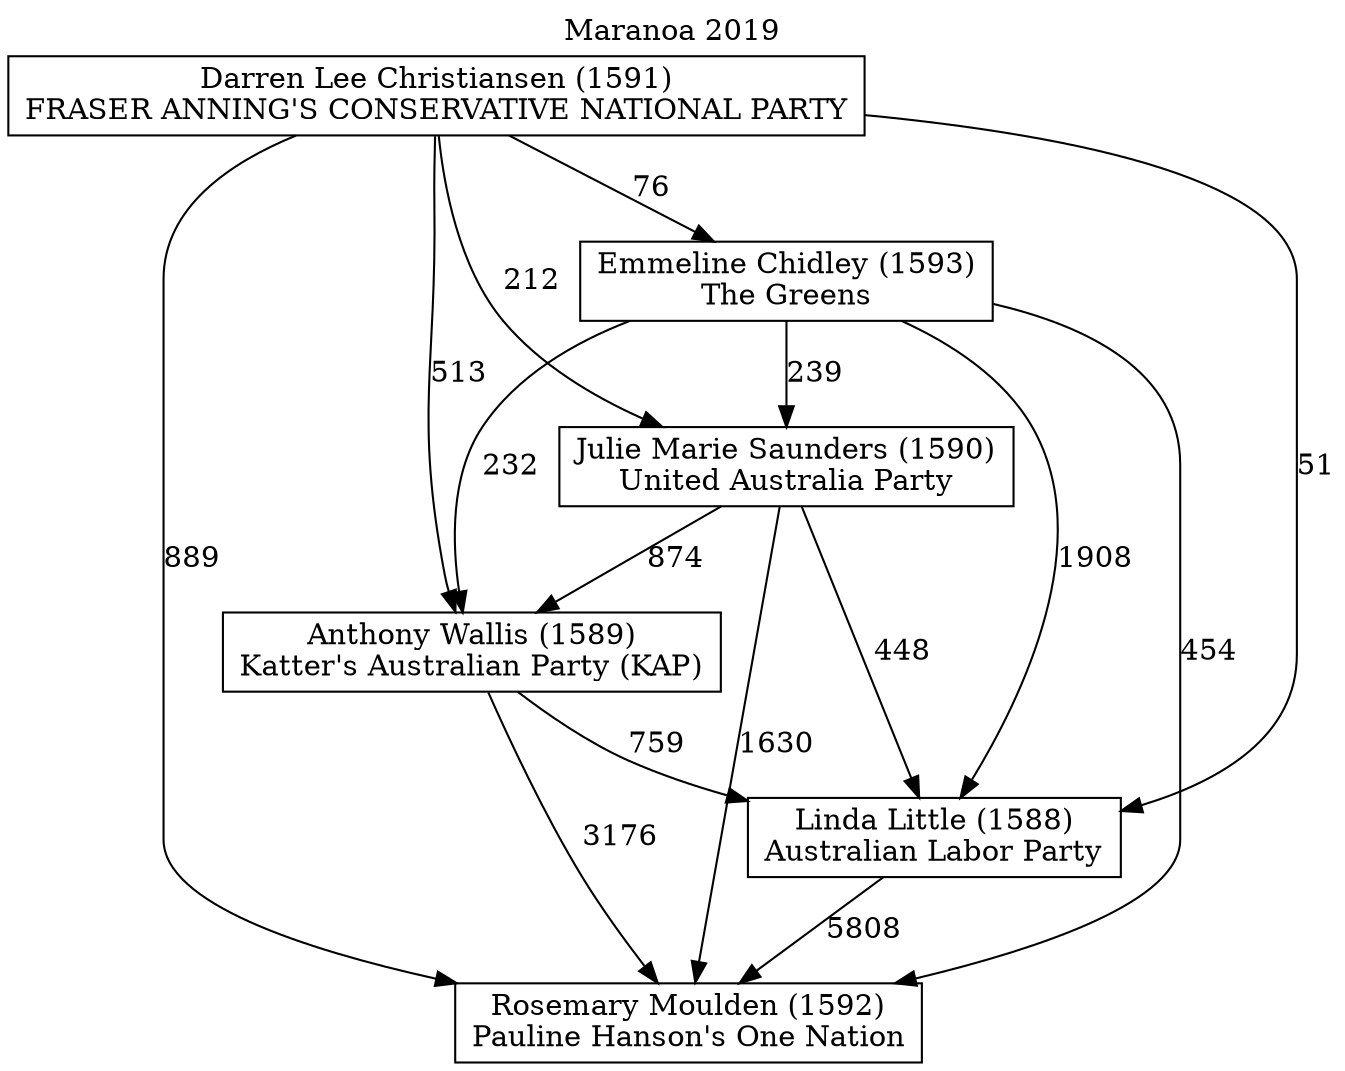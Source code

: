 // House preference flow
digraph "Rosemary Moulden (1592)_Maranoa_2019" {
	graph [label="Maranoa 2019" labelloc=t mclimit=10]
	node [shape=box]
	"Rosemary Moulden (1592)" [label="Rosemary Moulden (1592)
Pauline Hanson's One Nation"]
	"Linda Little (1588)" [label="Linda Little (1588)
Australian Labor Party"]
	"Anthony Wallis (1589)" [label="Anthony Wallis (1589)
Katter's Australian Party (KAP)"]
	"Julie Marie Saunders (1590)" [label="Julie Marie Saunders (1590)
United Australia Party"]
	"Emmeline Chidley (1593)" [label="Emmeline Chidley (1593)
The Greens"]
	"Darren Lee Christiansen (1591)" [label="Darren Lee Christiansen (1591)
FRASER ANNING'S CONSERVATIVE NATIONAL PARTY"]
	"Linda Little (1588)" -> "Rosemary Moulden (1592)" [label=5808]
	"Anthony Wallis (1589)" -> "Linda Little (1588)" [label=759]
	"Julie Marie Saunders (1590)" -> "Anthony Wallis (1589)" [label=874]
	"Emmeline Chidley (1593)" -> "Julie Marie Saunders (1590)" [label=239]
	"Darren Lee Christiansen (1591)" -> "Emmeline Chidley (1593)" [label=76]
	"Anthony Wallis (1589)" -> "Rosemary Moulden (1592)" [label=3176]
	"Julie Marie Saunders (1590)" -> "Rosemary Moulden (1592)" [label=1630]
	"Emmeline Chidley (1593)" -> "Rosemary Moulden (1592)" [label=454]
	"Darren Lee Christiansen (1591)" -> "Rosemary Moulden (1592)" [label=889]
	"Darren Lee Christiansen (1591)" -> "Julie Marie Saunders (1590)" [label=212]
	"Emmeline Chidley (1593)" -> "Anthony Wallis (1589)" [label=232]
	"Darren Lee Christiansen (1591)" -> "Anthony Wallis (1589)" [label=513]
	"Julie Marie Saunders (1590)" -> "Linda Little (1588)" [label=448]
	"Emmeline Chidley (1593)" -> "Linda Little (1588)" [label=1908]
	"Darren Lee Christiansen (1591)" -> "Linda Little (1588)" [label=51]
}
